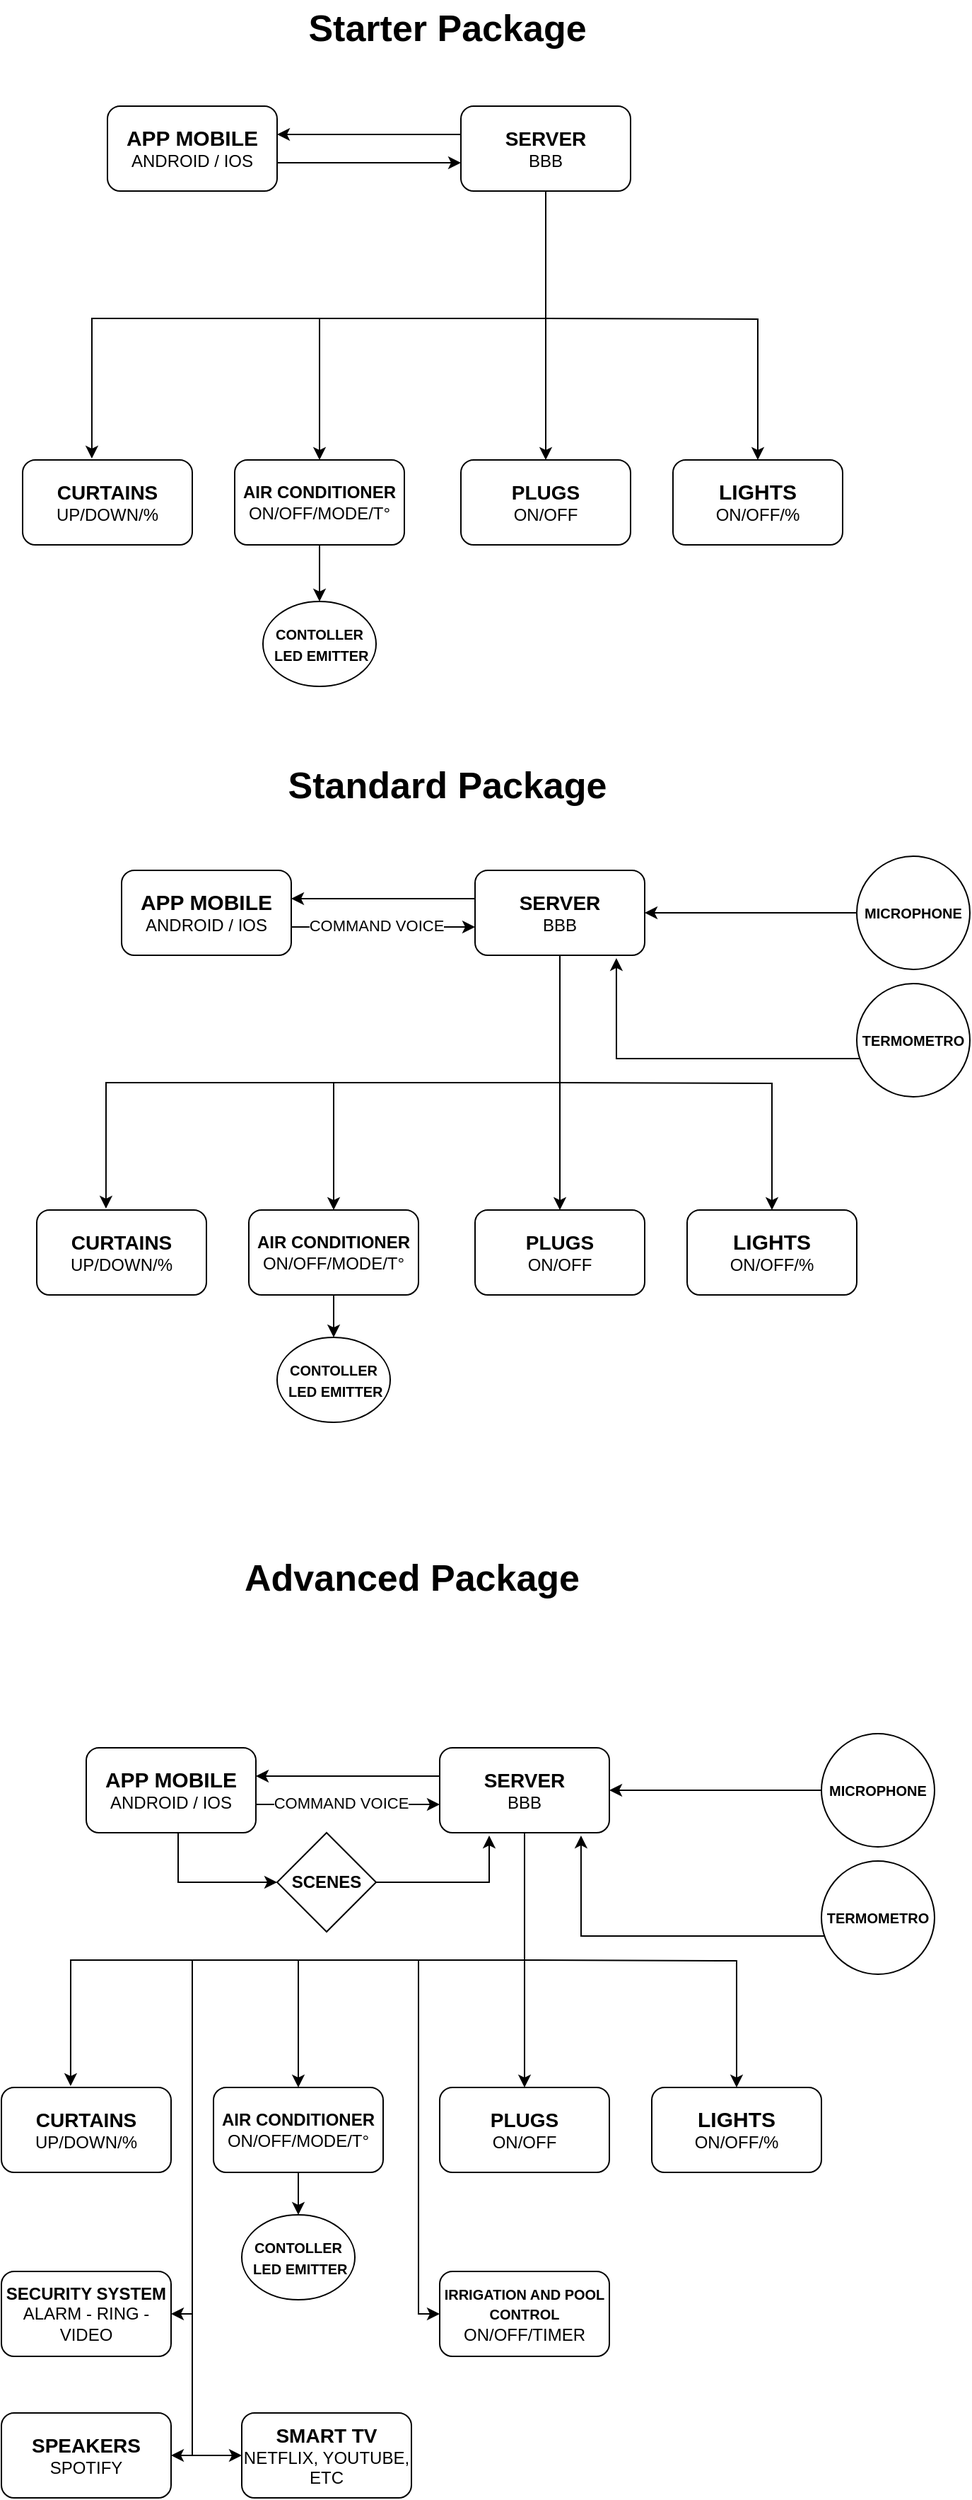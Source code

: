 <mxfile version="24.5.3" type="github">
  <diagram name="Page-1" id="d74JrZhV2mvLJ1xgkHzQ">
    <mxGraphModel dx="1364" dy="795" grid="1" gridSize="10" guides="1" tooltips="1" connect="1" arrows="1" fold="1" page="1" pageScale="1" pageWidth="850" pageHeight="1100" math="0" shadow="0">
      <root>
        <mxCell id="0" />
        <mxCell id="1" parent="0" />
        <mxCell id="4PpkXooxQBr8Q_zLydTB-8" style="edgeStyle=orthogonalEdgeStyle;rounded=0;orthogonalLoop=1;jettySize=auto;html=1;labelBackgroundColor=none;fontColor=default;" edge="1" parent="1" source="4PpkXooxQBr8Q_zLydTB-1" target="4PpkXooxQBr8Q_zLydTB-3">
          <mxGeometry relative="1" as="geometry">
            <Array as="points">
              <mxPoint x="360" y="150" />
              <mxPoint x="360" y="150" />
            </Array>
          </mxGeometry>
        </mxCell>
        <mxCell id="4PpkXooxQBr8Q_zLydTB-1" value="&lt;b&gt;&lt;font style=&quot;font-size: 15px;&quot;&gt;APP MOBILE&lt;/font&gt;&lt;/b&gt;&lt;br&gt;ANDROID / IOS" style="rounded=1;whiteSpace=wrap;html=1;labelBackgroundColor=none;" vertex="1" parent="1">
          <mxGeometry x="170" y="110" width="120" height="60" as="geometry" />
        </mxCell>
        <mxCell id="4PpkXooxQBr8Q_zLydTB-9" style="edgeStyle=orthogonalEdgeStyle;rounded=0;orthogonalLoop=1;jettySize=auto;html=1;entryX=0.5;entryY=0;entryDx=0;entryDy=0;labelBackgroundColor=none;fontColor=default;" edge="1" parent="1" source="4PpkXooxQBr8Q_zLydTB-3" target="4PpkXooxQBr8Q_zLydTB-6">
          <mxGeometry relative="1" as="geometry">
            <mxPoint x="480" y="310" as="targetPoint" />
          </mxGeometry>
        </mxCell>
        <mxCell id="4PpkXooxQBr8Q_zLydTB-11" style="edgeStyle=orthogonalEdgeStyle;rounded=0;orthogonalLoop=1;jettySize=auto;html=1;exitX=0.5;exitY=1;exitDx=0;exitDy=0;entryX=0.408;entryY=-0.017;entryDx=0;entryDy=0;entryPerimeter=0;labelBackgroundColor=none;fontColor=default;" edge="1" parent="1" source="4PpkXooxQBr8Q_zLydTB-3" target="4PpkXooxQBr8Q_zLydTB-4">
          <mxGeometry relative="1" as="geometry">
            <mxPoint x="160" y="260" as="targetPoint" />
            <Array as="points">
              <mxPoint x="480" y="260" />
              <mxPoint x="159" y="260" />
            </Array>
          </mxGeometry>
        </mxCell>
        <mxCell id="4PpkXooxQBr8Q_zLydTB-12" style="edgeStyle=orthogonalEdgeStyle;rounded=0;orthogonalLoop=1;jettySize=auto;html=1;entryX=0.5;entryY=0;entryDx=0;entryDy=0;labelBackgroundColor=none;fontColor=default;" edge="1" parent="1" target="4PpkXooxQBr8Q_zLydTB-5">
          <mxGeometry relative="1" as="geometry">
            <mxPoint x="480" y="270" as="targetPoint" />
            <mxPoint x="480" y="260" as="sourcePoint" />
          </mxGeometry>
        </mxCell>
        <mxCell id="4PpkXooxQBr8Q_zLydTB-13" style="edgeStyle=orthogonalEdgeStyle;rounded=0;orthogonalLoop=1;jettySize=auto;html=1;entryX=0.5;entryY=0;entryDx=0;entryDy=0;labelBackgroundColor=none;fontColor=default;" edge="1" parent="1" target="4PpkXooxQBr8Q_zLydTB-7">
          <mxGeometry relative="1" as="geometry">
            <mxPoint x="480" y="260" as="sourcePoint" />
            <Array as="points">
              <mxPoint x="320" y="260" />
            </Array>
          </mxGeometry>
        </mxCell>
        <mxCell id="4PpkXooxQBr8Q_zLydTB-15" style="edgeStyle=orthogonalEdgeStyle;rounded=0;orthogonalLoop=1;jettySize=auto;html=1;labelBackgroundColor=none;fontColor=default;" edge="1" parent="1" source="4PpkXooxQBr8Q_zLydTB-3">
          <mxGeometry relative="1" as="geometry">
            <mxPoint x="290" y="130" as="targetPoint" />
            <Array as="points">
              <mxPoint x="290" y="130" />
            </Array>
          </mxGeometry>
        </mxCell>
        <mxCell id="4PpkXooxQBr8Q_zLydTB-3" value="&lt;div&gt;&lt;b&gt;&lt;font style=&quot;font-size: 14px;&quot;&gt;SERVER&lt;/font&gt;&lt;/b&gt;&lt;br&gt;&lt;/div&gt;&lt;div&gt;BBB&lt;/div&gt;" style="rounded=1;whiteSpace=wrap;html=1;labelBackgroundColor=none;" vertex="1" parent="1">
          <mxGeometry x="420" y="110" width="120" height="60" as="geometry" />
        </mxCell>
        <mxCell id="4PpkXooxQBr8Q_zLydTB-4" value="&lt;div style=&quot;font-size: 13px;&quot;&gt;&lt;font size=&quot;1&quot;&gt;&lt;b style=&quot;font-size: 14px;&quot;&gt;CURTAINS&lt;/b&gt;&lt;/font&gt;&lt;/div&gt;UP/DOWN/%" style="rounded=1;whiteSpace=wrap;html=1;labelBackgroundColor=none;" vertex="1" parent="1">
          <mxGeometry x="110" y="360" width="120" height="60" as="geometry" />
        </mxCell>
        <mxCell id="4PpkXooxQBr8Q_zLydTB-5" value="&lt;b style=&quot;font-size: 15px;&quot;&gt;&lt;font style=&quot;font-size: 15px;&quot;&gt;LIGHTS&lt;br&gt;&lt;/font&gt;&lt;/b&gt;&lt;span style=&quot;&quot;&gt;&lt;font style=&quot;font-size: 12px;&quot;&gt;ON/OFF/%&lt;br&gt;&lt;/font&gt;&lt;/span&gt;" style="rounded=1;whiteSpace=wrap;html=1;labelBackgroundColor=none;" vertex="1" parent="1">
          <mxGeometry x="570" y="360" width="120" height="60" as="geometry" />
        </mxCell>
        <mxCell id="4PpkXooxQBr8Q_zLydTB-6" value="&lt;div&gt;&lt;font size=&quot;1&quot;&gt;&lt;b style=&quot;font-size: 14px;&quot;&gt;PLUGS&lt;br&gt;&lt;/b&gt;&lt;/font&gt;&lt;/div&gt;ON/OFF" style="rounded=1;whiteSpace=wrap;html=1;labelBackgroundColor=none;" vertex="1" parent="1">
          <mxGeometry x="420" y="360" width="120" height="60" as="geometry" />
        </mxCell>
        <mxCell id="4PpkXooxQBr8Q_zLydTB-38" style="edgeStyle=orthogonalEdgeStyle;rounded=0;orthogonalLoop=1;jettySize=auto;html=1;" edge="1" parent="1" source="4PpkXooxQBr8Q_zLydTB-7" target="4PpkXooxQBr8Q_zLydTB-37">
          <mxGeometry relative="1" as="geometry" />
        </mxCell>
        <mxCell id="4PpkXooxQBr8Q_zLydTB-7" value="&lt;font style=&quot;font-size: 12px;&quot;&gt;&lt;b style=&quot;&quot;&gt;AIR CONDITIONER&lt;br&gt;&lt;/b&gt;&lt;span style=&quot;&quot;&gt;ON/OFF/MODE/T°&lt;br&gt;&lt;/span&gt;&lt;/font&gt;" style="rounded=1;whiteSpace=wrap;html=1;labelBackgroundColor=none;" vertex="1" parent="1">
          <mxGeometry x="260" y="360" width="120" height="60" as="geometry" />
        </mxCell>
        <mxCell id="4PpkXooxQBr8Q_zLydTB-16" value="Starter Package" style="text;html=1;align=center;verticalAlign=middle;resizable=0;points=[];autosize=1;strokeColor=none;fillColor=none;strokeWidth=4;fontSize=26;fontStyle=1" vertex="1" parent="1">
          <mxGeometry x="305" y="35" width="210" height="40" as="geometry" />
        </mxCell>
        <mxCell id="4PpkXooxQBr8Q_zLydTB-17" value="Standard Package" style="text;html=1;align=center;verticalAlign=middle;resizable=0;points=[];autosize=1;strokeColor=none;fillColor=none;strokeWidth=4;fontSize=26;fontStyle=1" vertex="1" parent="1">
          <mxGeometry x="290" y="570" width="240" height="40" as="geometry" />
        </mxCell>
        <mxCell id="4PpkXooxQBr8Q_zLydTB-18" style="edgeStyle=orthogonalEdgeStyle;rounded=0;orthogonalLoop=1;jettySize=auto;html=1;labelBackgroundColor=none;fontColor=default;" edge="1" parent="1" source="4PpkXooxQBr8Q_zLydTB-19" target="4PpkXooxQBr8Q_zLydTB-25">
          <mxGeometry relative="1" as="geometry">
            <Array as="points">
              <mxPoint x="370" y="690" />
              <mxPoint x="370" y="690" />
            </Array>
          </mxGeometry>
        </mxCell>
        <mxCell id="4PpkXooxQBr8Q_zLydTB-30" value="COMMAND VOICE" style="edgeLabel;html=1;align=center;verticalAlign=middle;resizable=0;points=[];" vertex="1" connectable="0" parent="4PpkXooxQBr8Q_zLydTB-18">
          <mxGeometry x="0.215" y="1" relative="1" as="geometry">
            <mxPoint x="-19" as="offset" />
          </mxGeometry>
        </mxCell>
        <mxCell id="4PpkXooxQBr8Q_zLydTB-19" value="&lt;b&gt;&lt;font style=&quot;font-size: 15px;&quot;&gt;APP MOBILE&lt;/font&gt;&lt;/b&gt;&lt;br&gt;ANDROID / IOS" style="rounded=1;whiteSpace=wrap;html=1;labelBackgroundColor=none;" vertex="1" parent="1">
          <mxGeometry x="180" y="650" width="120" height="60" as="geometry" />
        </mxCell>
        <mxCell id="4PpkXooxQBr8Q_zLydTB-20" style="edgeStyle=orthogonalEdgeStyle;rounded=0;orthogonalLoop=1;jettySize=auto;html=1;entryX=0.5;entryY=0;entryDx=0;entryDy=0;labelBackgroundColor=none;fontColor=default;" edge="1" parent="1" source="4PpkXooxQBr8Q_zLydTB-25" target="4PpkXooxQBr8Q_zLydTB-28">
          <mxGeometry relative="1" as="geometry">
            <mxPoint x="490" y="850" as="targetPoint" />
          </mxGeometry>
        </mxCell>
        <mxCell id="4PpkXooxQBr8Q_zLydTB-21" style="edgeStyle=orthogonalEdgeStyle;rounded=0;orthogonalLoop=1;jettySize=auto;html=1;exitX=0.5;exitY=1;exitDx=0;exitDy=0;entryX=0.408;entryY=-0.017;entryDx=0;entryDy=0;entryPerimeter=0;labelBackgroundColor=none;fontColor=default;" edge="1" parent="1" source="4PpkXooxQBr8Q_zLydTB-25" target="4PpkXooxQBr8Q_zLydTB-26">
          <mxGeometry relative="1" as="geometry">
            <mxPoint x="170" y="800" as="targetPoint" />
            <Array as="points">
              <mxPoint x="490" y="800" />
              <mxPoint x="169" y="800" />
            </Array>
          </mxGeometry>
        </mxCell>
        <mxCell id="4PpkXooxQBr8Q_zLydTB-22" style="edgeStyle=orthogonalEdgeStyle;rounded=0;orthogonalLoop=1;jettySize=auto;html=1;entryX=0.5;entryY=0;entryDx=0;entryDy=0;labelBackgroundColor=none;fontColor=default;" edge="1" parent="1" target="4PpkXooxQBr8Q_zLydTB-27">
          <mxGeometry relative="1" as="geometry">
            <mxPoint x="490" y="810" as="targetPoint" />
            <mxPoint x="490" y="800" as="sourcePoint" />
          </mxGeometry>
        </mxCell>
        <mxCell id="4PpkXooxQBr8Q_zLydTB-23" style="edgeStyle=orthogonalEdgeStyle;rounded=0;orthogonalLoop=1;jettySize=auto;html=1;entryX=0.5;entryY=0;entryDx=0;entryDy=0;labelBackgroundColor=none;fontColor=default;" edge="1" parent="1" target="4PpkXooxQBr8Q_zLydTB-29">
          <mxGeometry relative="1" as="geometry">
            <mxPoint x="490" y="800" as="sourcePoint" />
            <Array as="points">
              <mxPoint x="330" y="800" />
            </Array>
          </mxGeometry>
        </mxCell>
        <mxCell id="4PpkXooxQBr8Q_zLydTB-24" style="edgeStyle=orthogonalEdgeStyle;rounded=0;orthogonalLoop=1;jettySize=auto;html=1;labelBackgroundColor=none;fontColor=default;" edge="1" parent="1" source="4PpkXooxQBr8Q_zLydTB-25">
          <mxGeometry relative="1" as="geometry">
            <mxPoint x="300" y="670" as="targetPoint" />
            <Array as="points">
              <mxPoint x="300" y="670" />
            </Array>
          </mxGeometry>
        </mxCell>
        <mxCell id="4PpkXooxQBr8Q_zLydTB-25" value="&lt;div&gt;&lt;b&gt;&lt;font style=&quot;font-size: 14px;&quot;&gt;SERVER&lt;/font&gt;&lt;/b&gt;&lt;br&gt;&lt;/div&gt;&lt;div&gt;BBB&lt;/div&gt;" style="rounded=1;whiteSpace=wrap;html=1;labelBackgroundColor=none;" vertex="1" parent="1">
          <mxGeometry x="430" y="650" width="120" height="60" as="geometry" />
        </mxCell>
        <mxCell id="4PpkXooxQBr8Q_zLydTB-26" value="&lt;div style=&quot;font-size: 13px;&quot;&gt;&lt;font size=&quot;1&quot;&gt;&lt;b style=&quot;font-size: 14px;&quot;&gt;CURTAINS&lt;/b&gt;&lt;/font&gt;&lt;/div&gt;UP/DOWN/%" style="rounded=1;whiteSpace=wrap;html=1;labelBackgroundColor=none;" vertex="1" parent="1">
          <mxGeometry x="120" y="890" width="120" height="60" as="geometry" />
        </mxCell>
        <mxCell id="4PpkXooxQBr8Q_zLydTB-27" value="&lt;b style=&quot;font-size: 15px;&quot;&gt;&lt;font style=&quot;font-size: 15px;&quot;&gt;LIGHTS&lt;br&gt;&lt;/font&gt;&lt;/b&gt;&lt;span style=&quot;&quot;&gt;&lt;font style=&quot;font-size: 12px;&quot;&gt;ON/OFF/%&lt;br&gt;&lt;/font&gt;&lt;/span&gt;" style="rounded=1;whiteSpace=wrap;html=1;labelBackgroundColor=none;" vertex="1" parent="1">
          <mxGeometry x="580" y="890" width="120" height="60" as="geometry" />
        </mxCell>
        <mxCell id="4PpkXooxQBr8Q_zLydTB-28" value="&lt;div&gt;&lt;font size=&quot;1&quot;&gt;&lt;b style=&quot;font-size: 14px;&quot;&gt;PLUGS&lt;br&gt;&lt;/b&gt;&lt;/font&gt;&lt;/div&gt;ON/OFF" style="rounded=1;whiteSpace=wrap;html=1;labelBackgroundColor=none;" vertex="1" parent="1">
          <mxGeometry x="430" y="890" width="120" height="60" as="geometry" />
        </mxCell>
        <mxCell id="4PpkXooxQBr8Q_zLydTB-29" value="&lt;font style=&quot;font-size: 12px;&quot;&gt;&lt;b style=&quot;&quot;&gt;AIR CONDITIONER&lt;br&gt;&lt;/b&gt;&lt;span style=&quot;&quot;&gt;ON/OFF/MODE/T°&lt;br&gt;&lt;/span&gt;&lt;/font&gt;" style="rounded=1;whiteSpace=wrap;html=1;labelBackgroundColor=none;" vertex="1" parent="1">
          <mxGeometry x="270" y="890" width="120" height="60" as="geometry" />
        </mxCell>
        <mxCell id="4PpkXooxQBr8Q_zLydTB-34" style="edgeStyle=orthogonalEdgeStyle;rounded=0;orthogonalLoop=1;jettySize=auto;html=1;entryX=1;entryY=0.5;entryDx=0;entryDy=0;" edge="1" parent="1" source="4PpkXooxQBr8Q_zLydTB-32" target="4PpkXooxQBr8Q_zLydTB-25">
          <mxGeometry relative="1" as="geometry" />
        </mxCell>
        <mxCell id="4PpkXooxQBr8Q_zLydTB-32" value="&lt;font size=&quot;1&quot;&gt;&lt;b&gt;MICROPHONE&lt;/b&gt;&lt;/font&gt;" style="ellipse;whiteSpace=wrap;html=1;" vertex="1" parent="1">
          <mxGeometry x="700" y="640" width="80" height="80" as="geometry" />
        </mxCell>
        <mxCell id="4PpkXooxQBr8Q_zLydTB-36" style="edgeStyle=orthogonalEdgeStyle;rounded=0;orthogonalLoop=1;jettySize=auto;html=1;exitX=0.025;exitY=0.663;exitDx=0;exitDy=0;exitPerimeter=0;entryX=0.833;entryY=1.033;entryDx=0;entryDy=0;entryPerimeter=0;" edge="1" parent="1" source="4PpkXooxQBr8Q_zLydTB-35" target="4PpkXooxQBr8Q_zLydTB-25">
          <mxGeometry relative="1" as="geometry">
            <mxPoint x="540" y="720" as="targetPoint" />
            <mxPoint x="690" y="780" as="sourcePoint" />
          </mxGeometry>
        </mxCell>
        <mxCell id="4PpkXooxQBr8Q_zLydTB-35" value="&lt;font size=&quot;1&quot;&gt;&lt;b&gt;TERMOMETRO&lt;/b&gt;&lt;/font&gt;" style="ellipse;whiteSpace=wrap;html=1;" vertex="1" parent="1">
          <mxGeometry x="700" y="730" width="80" height="80" as="geometry" />
        </mxCell>
        <mxCell id="4PpkXooxQBr8Q_zLydTB-37" value="&lt;div&gt;&lt;font size=&quot;1&quot;&gt;&lt;b&gt;CONTOLLER&lt;/b&gt;&lt;/font&gt;&lt;/div&gt;&lt;div&gt;&lt;font size=&quot;1&quot;&gt;&lt;b&gt;&amp;nbsp;LED EMITTER&lt;/b&gt;&lt;/font&gt;&lt;/div&gt;" style="ellipse;whiteSpace=wrap;html=1;" vertex="1" parent="1">
          <mxGeometry x="280" y="460" width="80" height="60" as="geometry" />
        </mxCell>
        <mxCell id="4PpkXooxQBr8Q_zLydTB-40" value="&lt;div&gt;&lt;font size=&quot;1&quot;&gt;&lt;b&gt;CONTOLLER&lt;/b&gt;&lt;/font&gt;&lt;/div&gt;&lt;div&gt;&lt;font size=&quot;1&quot;&gt;&lt;b&gt;&amp;nbsp;LED EMITTER&lt;/b&gt;&lt;/font&gt;&lt;/div&gt;" style="ellipse;whiteSpace=wrap;html=1;" vertex="1" parent="1">
          <mxGeometry x="290" y="980" width="80" height="60" as="geometry" />
        </mxCell>
        <mxCell id="4PpkXooxQBr8Q_zLydTB-41" style="edgeStyle=orthogonalEdgeStyle;rounded=0;orthogonalLoop=1;jettySize=auto;html=1;" edge="1" parent="1" source="4PpkXooxQBr8Q_zLydTB-29" target="4PpkXooxQBr8Q_zLydTB-40">
          <mxGeometry relative="1" as="geometry" />
        </mxCell>
        <mxCell id="4PpkXooxQBr8Q_zLydTB-62" value="&lt;font style=&quot;font-size: 14px;&quot;&gt;&lt;b&gt;SMART TV&lt;br&gt;&lt;/b&gt;&lt;/font&gt;&lt;font style=&quot;font-size: 12px;&quot;&gt;&lt;span style=&quot;&quot;&gt;NETFLIX, YOUTUBE, ETC&lt;/span&gt;&lt;font style=&quot;font-size: 12px;&quot;&gt;&lt;br&gt;&lt;/font&gt;&lt;/font&gt;" style="rounded=1;whiteSpace=wrap;html=1;labelBackgroundColor=none;" vertex="1" parent="1">
          <mxGeometry x="265" y="1740" width="120" height="60" as="geometry" />
        </mxCell>
        <mxCell id="4PpkXooxQBr8Q_zLydTB-64" value="&lt;div&gt;&lt;b&gt;&lt;font style=&quot;font-size: 14px;&quot;&gt;SPEAKERS&lt;/font&gt;&lt;/b&gt;&lt;br&gt;SPOTIFY&lt;br&gt;&lt;/div&gt;" style="rounded=1;whiteSpace=wrap;html=1;labelBackgroundColor=none;" vertex="1" parent="1">
          <mxGeometry x="95" y="1740" width="120" height="60" as="geometry" />
        </mxCell>
        <mxCell id="4PpkXooxQBr8Q_zLydTB-66" value="Advanced Package" style="text;html=1;align=center;verticalAlign=middle;resizable=0;points=[];autosize=1;strokeColor=none;fillColor=none;strokeWidth=4;fontSize=26;fontStyle=1" vertex="1" parent="1">
          <mxGeometry x="260" y="1130" width="250" height="40" as="geometry" />
        </mxCell>
        <mxCell id="4PpkXooxQBr8Q_zLydTB-67" style="edgeStyle=orthogonalEdgeStyle;rounded=0;orthogonalLoop=1;jettySize=auto;html=1;labelBackgroundColor=none;fontColor=default;" edge="1" parent="1" source="4PpkXooxQBr8Q_zLydTB-69" target="4PpkXooxQBr8Q_zLydTB-75">
          <mxGeometry relative="1" as="geometry">
            <Array as="points">
              <mxPoint x="345" y="1310" />
              <mxPoint x="345" y="1310" />
            </Array>
          </mxGeometry>
        </mxCell>
        <mxCell id="4PpkXooxQBr8Q_zLydTB-68" value="COMMAND VOICE" style="edgeLabel;html=1;align=center;verticalAlign=middle;resizable=0;points=[];" vertex="1" connectable="0" parent="4PpkXooxQBr8Q_zLydTB-67">
          <mxGeometry x="0.215" y="1" relative="1" as="geometry">
            <mxPoint x="-19" as="offset" />
          </mxGeometry>
        </mxCell>
        <mxCell id="4PpkXooxQBr8Q_zLydTB-97" style="edgeStyle=orthogonalEdgeStyle;rounded=0;orthogonalLoop=1;jettySize=auto;html=1;entryX=0;entryY=0.5;entryDx=0;entryDy=0;" edge="1" parent="1" source="4PpkXooxQBr8Q_zLydTB-69" target="4PpkXooxQBr8Q_zLydTB-96">
          <mxGeometry relative="1" as="geometry">
            <Array as="points">
              <mxPoint x="220" y="1365" />
            </Array>
          </mxGeometry>
        </mxCell>
        <mxCell id="4PpkXooxQBr8Q_zLydTB-69" value="&lt;b&gt;&lt;font style=&quot;font-size: 15px;&quot;&gt;APP MOBILE&lt;/font&gt;&lt;/b&gt;&lt;br&gt;ANDROID / IOS" style="rounded=1;whiteSpace=wrap;html=1;labelBackgroundColor=none;" vertex="1" parent="1">
          <mxGeometry x="155" y="1270" width="120" height="60" as="geometry" />
        </mxCell>
        <mxCell id="4PpkXooxQBr8Q_zLydTB-70" style="edgeStyle=orthogonalEdgeStyle;rounded=0;orthogonalLoop=1;jettySize=auto;html=1;entryX=0.5;entryY=0;entryDx=0;entryDy=0;labelBackgroundColor=none;fontColor=default;" edge="1" parent="1" source="4PpkXooxQBr8Q_zLydTB-75" target="4PpkXooxQBr8Q_zLydTB-78">
          <mxGeometry relative="1" as="geometry">
            <mxPoint x="465" y="1470" as="targetPoint" />
          </mxGeometry>
        </mxCell>
        <mxCell id="4PpkXooxQBr8Q_zLydTB-71" style="edgeStyle=orthogonalEdgeStyle;rounded=0;orthogonalLoop=1;jettySize=auto;html=1;exitX=0.5;exitY=1;exitDx=0;exitDy=0;entryX=0.408;entryY=-0.017;entryDx=0;entryDy=0;entryPerimeter=0;labelBackgroundColor=none;fontColor=default;" edge="1" parent="1" source="4PpkXooxQBr8Q_zLydTB-75" target="4PpkXooxQBr8Q_zLydTB-76">
          <mxGeometry relative="1" as="geometry">
            <mxPoint x="145" y="1420" as="targetPoint" />
            <Array as="points">
              <mxPoint x="465" y="1420" />
              <mxPoint x="144" y="1420" />
            </Array>
          </mxGeometry>
        </mxCell>
        <mxCell id="4PpkXooxQBr8Q_zLydTB-72" style="edgeStyle=orthogonalEdgeStyle;rounded=0;orthogonalLoop=1;jettySize=auto;html=1;entryX=0.5;entryY=0;entryDx=0;entryDy=0;labelBackgroundColor=none;fontColor=default;" edge="1" parent="1" target="4PpkXooxQBr8Q_zLydTB-77">
          <mxGeometry relative="1" as="geometry">
            <mxPoint x="465" y="1430" as="targetPoint" />
            <mxPoint x="465" y="1420" as="sourcePoint" />
          </mxGeometry>
        </mxCell>
        <mxCell id="4PpkXooxQBr8Q_zLydTB-73" style="edgeStyle=orthogonalEdgeStyle;rounded=0;orthogonalLoop=1;jettySize=auto;html=1;entryX=0.5;entryY=0;entryDx=0;entryDy=0;labelBackgroundColor=none;fontColor=default;" edge="1" parent="1" target="4PpkXooxQBr8Q_zLydTB-79">
          <mxGeometry relative="1" as="geometry">
            <mxPoint x="465" y="1420" as="sourcePoint" />
            <Array as="points">
              <mxPoint x="305" y="1420" />
            </Array>
          </mxGeometry>
        </mxCell>
        <mxCell id="4PpkXooxQBr8Q_zLydTB-74" style="edgeStyle=orthogonalEdgeStyle;rounded=0;orthogonalLoop=1;jettySize=auto;html=1;labelBackgroundColor=none;fontColor=default;" edge="1" parent="1" source="4PpkXooxQBr8Q_zLydTB-75">
          <mxGeometry relative="1" as="geometry">
            <mxPoint x="275" y="1290" as="targetPoint" />
            <Array as="points">
              <mxPoint x="275" y="1290" />
            </Array>
          </mxGeometry>
        </mxCell>
        <mxCell id="4PpkXooxQBr8Q_zLydTB-88" style="edgeStyle=orthogonalEdgeStyle;rounded=0;orthogonalLoop=1;jettySize=auto;html=1;" edge="1" parent="1" source="4PpkXooxQBr8Q_zLydTB-75" target="4PpkXooxQBr8Q_zLydTB-87">
          <mxGeometry relative="1" as="geometry">
            <Array as="points">
              <mxPoint x="465" y="1420" />
              <mxPoint x="390" y="1420" />
              <mxPoint x="390" y="1670" />
            </Array>
          </mxGeometry>
        </mxCell>
        <mxCell id="4PpkXooxQBr8Q_zLydTB-93" style="edgeStyle=orthogonalEdgeStyle;rounded=0;orthogonalLoop=1;jettySize=auto;html=1;" edge="1" parent="1" source="4PpkXooxQBr8Q_zLydTB-75" target="4PpkXooxQBr8Q_zLydTB-64">
          <mxGeometry relative="1" as="geometry">
            <Array as="points">
              <mxPoint x="465" y="1420" />
              <mxPoint x="230" y="1420" />
              <mxPoint x="230" y="1770" />
            </Array>
          </mxGeometry>
        </mxCell>
        <mxCell id="4PpkXooxQBr8Q_zLydTB-94" style="edgeStyle=orthogonalEdgeStyle;rounded=0;orthogonalLoop=1;jettySize=auto;html=1;" edge="1" parent="1" source="4PpkXooxQBr8Q_zLydTB-75" target="4PpkXooxQBr8Q_zLydTB-91">
          <mxGeometry relative="1" as="geometry">
            <Array as="points">
              <mxPoint x="465" y="1420" />
              <mxPoint x="230" y="1420" />
              <mxPoint x="230" y="1670" />
            </Array>
          </mxGeometry>
        </mxCell>
        <mxCell id="4PpkXooxQBr8Q_zLydTB-95" style="edgeStyle=orthogonalEdgeStyle;rounded=0;orthogonalLoop=1;jettySize=auto;html=1;entryX=0;entryY=0.5;entryDx=0;entryDy=0;" edge="1" parent="1" source="4PpkXooxQBr8Q_zLydTB-75" target="4PpkXooxQBr8Q_zLydTB-62">
          <mxGeometry relative="1" as="geometry">
            <Array as="points">
              <mxPoint x="465" y="1420" />
              <mxPoint x="230" y="1420" />
              <mxPoint x="230" y="1770" />
            </Array>
          </mxGeometry>
        </mxCell>
        <mxCell id="4PpkXooxQBr8Q_zLydTB-75" value="&lt;div&gt;&lt;b&gt;&lt;font style=&quot;font-size: 14px;&quot;&gt;SERVER&lt;/font&gt;&lt;/b&gt;&lt;br&gt;&lt;/div&gt;&lt;div&gt;BBB&lt;/div&gt;" style="rounded=1;whiteSpace=wrap;html=1;labelBackgroundColor=none;" vertex="1" parent="1">
          <mxGeometry x="405" y="1270" width="120" height="60" as="geometry" />
        </mxCell>
        <mxCell id="4PpkXooxQBr8Q_zLydTB-76" value="&lt;div style=&quot;font-size: 13px;&quot;&gt;&lt;font size=&quot;1&quot;&gt;&lt;b style=&quot;font-size: 14px;&quot;&gt;CURTAINS&lt;/b&gt;&lt;/font&gt;&lt;/div&gt;UP/DOWN/%" style="rounded=1;whiteSpace=wrap;html=1;labelBackgroundColor=none;" vertex="1" parent="1">
          <mxGeometry x="95" y="1510" width="120" height="60" as="geometry" />
        </mxCell>
        <mxCell id="4PpkXooxQBr8Q_zLydTB-77" value="&lt;b style=&quot;font-size: 15px;&quot;&gt;&lt;font style=&quot;font-size: 15px;&quot;&gt;LIGHTS&lt;br&gt;&lt;/font&gt;&lt;/b&gt;&lt;span style=&quot;&quot;&gt;&lt;font style=&quot;font-size: 12px;&quot;&gt;ON/OFF/%&lt;br&gt;&lt;/font&gt;&lt;/span&gt;" style="rounded=1;whiteSpace=wrap;html=1;labelBackgroundColor=none;" vertex="1" parent="1">
          <mxGeometry x="555" y="1510" width="120" height="60" as="geometry" />
        </mxCell>
        <mxCell id="4PpkXooxQBr8Q_zLydTB-78" value="&lt;div&gt;&lt;font size=&quot;1&quot;&gt;&lt;b style=&quot;font-size: 14px;&quot;&gt;PLUGS&lt;br&gt;&lt;/b&gt;&lt;/font&gt;&lt;/div&gt;ON/OFF" style="rounded=1;whiteSpace=wrap;html=1;labelBackgroundColor=none;" vertex="1" parent="1">
          <mxGeometry x="405" y="1510" width="120" height="60" as="geometry" />
        </mxCell>
        <mxCell id="4PpkXooxQBr8Q_zLydTB-79" value="&lt;font style=&quot;font-size: 12px;&quot;&gt;&lt;b style=&quot;&quot;&gt;AIR CONDITIONER&lt;br&gt;&lt;/b&gt;&lt;span style=&quot;&quot;&gt;ON/OFF/MODE/T°&lt;br&gt;&lt;/span&gt;&lt;/font&gt;" style="rounded=1;whiteSpace=wrap;html=1;labelBackgroundColor=none;" vertex="1" parent="1">
          <mxGeometry x="245" y="1510" width="120" height="60" as="geometry" />
        </mxCell>
        <mxCell id="4PpkXooxQBr8Q_zLydTB-80" style="edgeStyle=orthogonalEdgeStyle;rounded=0;orthogonalLoop=1;jettySize=auto;html=1;entryX=1;entryY=0.5;entryDx=0;entryDy=0;" edge="1" parent="1" source="4PpkXooxQBr8Q_zLydTB-81" target="4PpkXooxQBr8Q_zLydTB-75">
          <mxGeometry relative="1" as="geometry" />
        </mxCell>
        <mxCell id="4PpkXooxQBr8Q_zLydTB-81" value="&lt;font size=&quot;1&quot;&gt;&lt;b&gt;MICROPHONE&lt;/b&gt;&lt;/font&gt;" style="ellipse;whiteSpace=wrap;html=1;" vertex="1" parent="1">
          <mxGeometry x="675" y="1260" width="80" height="80" as="geometry" />
        </mxCell>
        <mxCell id="4PpkXooxQBr8Q_zLydTB-82" style="edgeStyle=orthogonalEdgeStyle;rounded=0;orthogonalLoop=1;jettySize=auto;html=1;exitX=0.025;exitY=0.663;exitDx=0;exitDy=0;exitPerimeter=0;entryX=0.833;entryY=1.033;entryDx=0;entryDy=0;entryPerimeter=0;" edge="1" parent="1" source="4PpkXooxQBr8Q_zLydTB-83" target="4PpkXooxQBr8Q_zLydTB-75">
          <mxGeometry relative="1" as="geometry">
            <mxPoint x="515" y="1340" as="targetPoint" />
            <mxPoint x="665" y="1400" as="sourcePoint" />
          </mxGeometry>
        </mxCell>
        <mxCell id="4PpkXooxQBr8Q_zLydTB-83" value="&lt;font size=&quot;1&quot;&gt;&lt;b&gt;TERMOMETRO&lt;/b&gt;&lt;/font&gt;" style="ellipse;whiteSpace=wrap;html=1;" vertex="1" parent="1">
          <mxGeometry x="675" y="1350" width="80" height="80" as="geometry" />
        </mxCell>
        <mxCell id="4PpkXooxQBr8Q_zLydTB-84" value="&lt;div&gt;&lt;font size=&quot;1&quot;&gt;&lt;b&gt;CONTOLLER&lt;/b&gt;&lt;/font&gt;&lt;/div&gt;&lt;div&gt;&lt;font size=&quot;1&quot;&gt;&lt;b&gt;&amp;nbsp;LED EMITTER&lt;/b&gt;&lt;/font&gt;&lt;/div&gt;" style="ellipse;whiteSpace=wrap;html=1;" vertex="1" parent="1">
          <mxGeometry x="265" y="1600" width="80" height="60" as="geometry" />
        </mxCell>
        <mxCell id="4PpkXooxQBr8Q_zLydTB-85" style="edgeStyle=orthogonalEdgeStyle;rounded=0;orthogonalLoop=1;jettySize=auto;html=1;" edge="1" parent="1" source="4PpkXooxQBr8Q_zLydTB-79" target="4PpkXooxQBr8Q_zLydTB-84">
          <mxGeometry relative="1" as="geometry" />
        </mxCell>
        <mxCell id="4PpkXooxQBr8Q_zLydTB-87" value="&lt;b style=&quot;font-size: 10px;&quot;&gt;&lt;font style=&quot;font-size: 10px;&quot;&gt;IRRIGATION AND POOL CONTROL&lt;br&gt;&lt;/font&gt;&lt;/b&gt;&lt;font style=&quot;font-size: 12px;&quot;&gt;ON/OFF/TIMER&lt;b&gt;&lt;font style=&quot;font-size: 12px;&quot;&gt;&lt;br&gt;&lt;/font&gt;&lt;/b&gt;&lt;/font&gt;" style="rounded=1;whiteSpace=wrap;html=1;labelBackgroundColor=none;" vertex="1" parent="1">
          <mxGeometry x="405" y="1640" width="120" height="60" as="geometry" />
        </mxCell>
        <mxCell id="4PpkXooxQBr8Q_zLydTB-91" value="&lt;b&gt;SECURITY SYSTEM&lt;/b&gt;&lt;br&gt;ALARM - RING - VIDEO&lt;b&gt;&lt;br&gt;&lt;/b&gt;" style="rounded=1;whiteSpace=wrap;html=1;labelBackgroundColor=none;" vertex="1" parent="1">
          <mxGeometry x="95" y="1640" width="120" height="60" as="geometry" />
        </mxCell>
        <mxCell id="4PpkXooxQBr8Q_zLydTB-96" value="&lt;b&gt;SCENES&lt;/b&gt;" style="rhombus;whiteSpace=wrap;html=1;" vertex="1" parent="1">
          <mxGeometry x="290" y="1330" width="70" height="70" as="geometry" />
        </mxCell>
        <mxCell id="4PpkXooxQBr8Q_zLydTB-98" style="edgeStyle=orthogonalEdgeStyle;rounded=0;orthogonalLoop=1;jettySize=auto;html=1;" edge="1" parent="1" source="4PpkXooxQBr8Q_zLydTB-96">
          <mxGeometry relative="1" as="geometry">
            <mxPoint x="440" y="1332" as="targetPoint" />
            <Array as="points">
              <mxPoint x="440" y="1365" />
              <mxPoint x="440" y="1332" />
            </Array>
          </mxGeometry>
        </mxCell>
      </root>
    </mxGraphModel>
  </diagram>
</mxfile>
